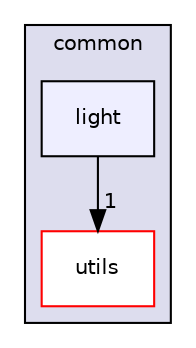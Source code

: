 digraph "platform/core/common/light" {
  compound=true
  node [ fontsize="10", fontname="Helvetica"];
  edge [ labelfontsize="10", labelfontname="Helvetica"];
  subgraph clusterdir_ff47398fa61110350cc6863e3680f308 {
    graph [ bgcolor="#ddddee", pencolor="black", label="common" fontname="Helvetica", fontsize="10", URL="dir_ff47398fa61110350cc6863e3680f308.html"]
  dir_24d2b09f55784c9734650670d10681eb [shape=box label="utils" fillcolor="white" style="filled" color="red" URL="dir_24d2b09f55784c9734650670d10681eb.html"];
  dir_0a7e7e82095c5b6feabf67ca94b32550 [shape=box, label="light", style="filled", fillcolor="#eeeeff", pencolor="black", URL="dir_0a7e7e82095c5b6feabf67ca94b32550.html"];
  }
  dir_0a7e7e82095c5b6feabf67ca94b32550->dir_24d2b09f55784c9734650670d10681eb [headlabel="1", labeldistance=1.5 headhref="dir_000088_000101.html"];
}

